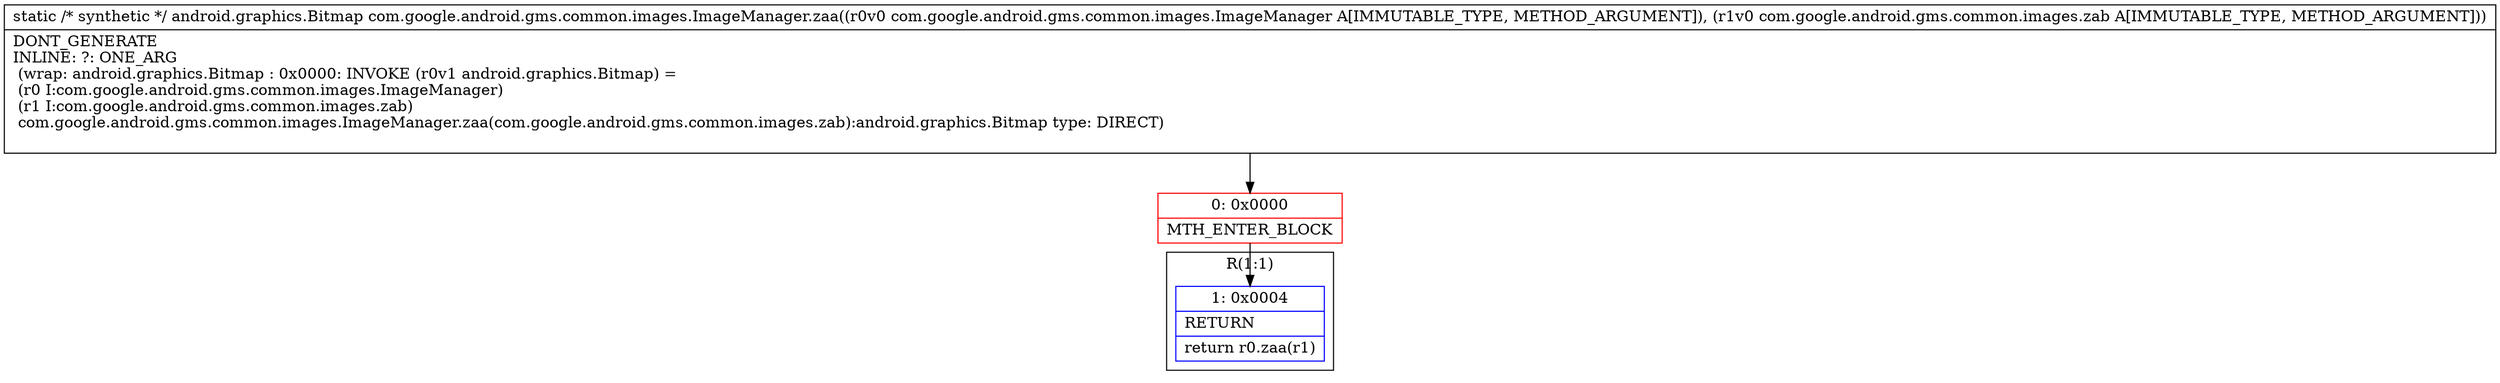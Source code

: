 digraph "CFG forcom.google.android.gms.common.images.ImageManager.zaa(Lcom\/google\/android\/gms\/common\/images\/ImageManager;Lcom\/google\/android\/gms\/common\/images\/zab;)Landroid\/graphics\/Bitmap;" {
subgraph cluster_Region_334802605 {
label = "R(1:1)";
node [shape=record,color=blue];
Node_1 [shape=record,label="{1\:\ 0x0004|RETURN\l|return r0.zaa(r1)\l}"];
}
Node_0 [shape=record,color=red,label="{0\:\ 0x0000|MTH_ENTER_BLOCK\l}"];
MethodNode[shape=record,label="{static \/* synthetic *\/ android.graphics.Bitmap com.google.android.gms.common.images.ImageManager.zaa((r0v0 com.google.android.gms.common.images.ImageManager A[IMMUTABLE_TYPE, METHOD_ARGUMENT]), (r1v0 com.google.android.gms.common.images.zab A[IMMUTABLE_TYPE, METHOD_ARGUMENT]))  | DONT_GENERATE\lINLINE: ?: ONE_ARG  \l  (wrap: android.graphics.Bitmap : 0x0000: INVOKE  (r0v1 android.graphics.Bitmap) = \l  (r0 I:com.google.android.gms.common.images.ImageManager)\l  (r1 I:com.google.android.gms.common.images.zab)\l com.google.android.gms.common.images.ImageManager.zaa(com.google.android.gms.common.images.zab):android.graphics.Bitmap type: DIRECT)\l\l}"];
MethodNode -> Node_0;
Node_0 -> Node_1;
}

